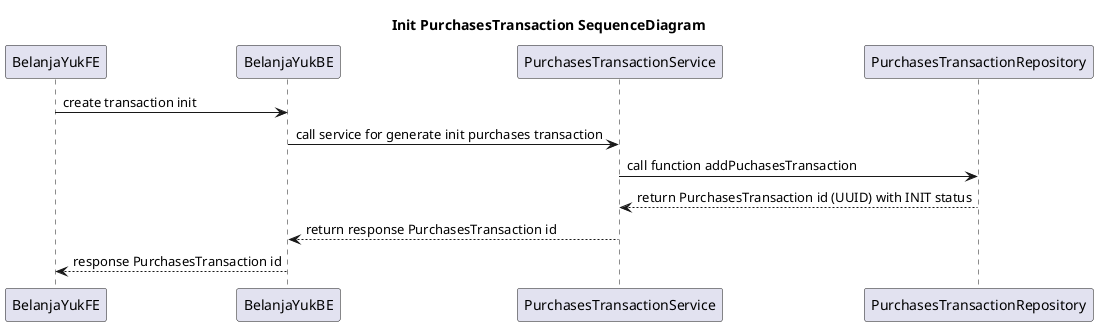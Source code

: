 @startuml
title: Init PurchasesTransaction SequenceDiagram

BelanjaYukFE -> BelanjaYukBE: create transaction init
BelanjaYukBE -> PurchasesTransactionService: call service for generate init purchases transaction
PurchasesTransactionService -> PurchasesTransactionRepository: call function addPuchasesTransaction

PurchasesTransactionRepository --> PurchasesTransactionService: return PurchasesTransaction id (UUID) with INIT status
PurchasesTransactionService --> BelanjaYukBE: return response PurchasesTransaction id
BelanjaYukBE --> BelanjaYukFE: response PurchasesTransaction id
@enduml

@startuml
title: Checkout PurchasesTransaction

BelanjaYukFE -> BelanjaYukBE: checkout PurchasesTransaction \nwith list of transactionDetail
BelanjaYukBE -> PurchasesTransactionService: call service for handling add \npurchases transactionDetail
PurchasesTransactionService -> PurchasesTransactionRepository: call function addPuchasesTransactionDetail

PurchasesTransactionRepository --> PurchasesTransactionService: return PurchasesTransaction \nON_PROCESS status and list of PurchasesTransactionDetail
PurchasesTransactionService --> BelanjaYukBE: return response PurchasesTransactionResult with \nparam listOfPurchasesTransactionDetail, status, and totalPrice
BelanjaYukBE --> BelanjaYukFE: response PurchasesTransactionResult
@enduml

@startuml
title: CompletePurchasesTransaction

BelanjaYukFE -> BelanjaYukBE: CompletePayment with param DEBT status(true/false), \ntotalPay(if DEBT status true), and PurchasesTransaction id
BelanjaYukBE -> PurchasesTransactionService: call service for complete payment
PurchasesTransactionService -> PurchasesTransactionRepository: call repository for adding stock for all product in \nPurchasesTransaction and insert debt when DEBT \nstatus true

PurchasesTransactionRepository --> PurchasesTransactionService: return COMPLETED status
PurchasesTransactionService --> BelanjaYukBE: return response with PurchasesTransaction status
BelanjaYukBE --> BelanjaYukFE: return PurchasesTransaction status response
@enduml